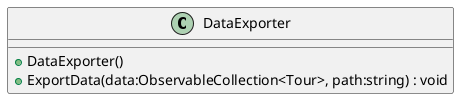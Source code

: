 @startuml
class DataExporter {
    + DataExporter()
    + ExportData(data:ObservableCollection<Tour>, path:string) : void
}
@enduml

